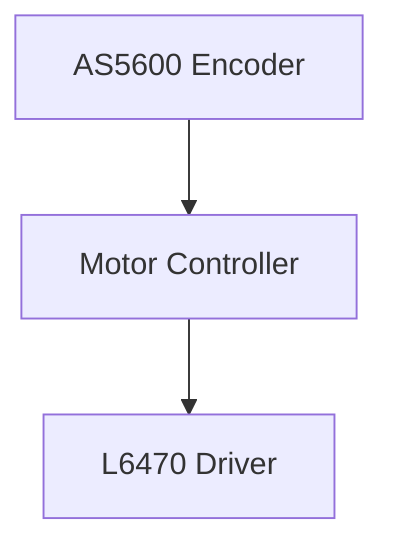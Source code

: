 graph TB
  Controller[Motor Controller]
  L6470[L6470 Driver]
  AS5600[AS5600 Encoder]
  Controller --> L6470
  AS5600 --> Controller